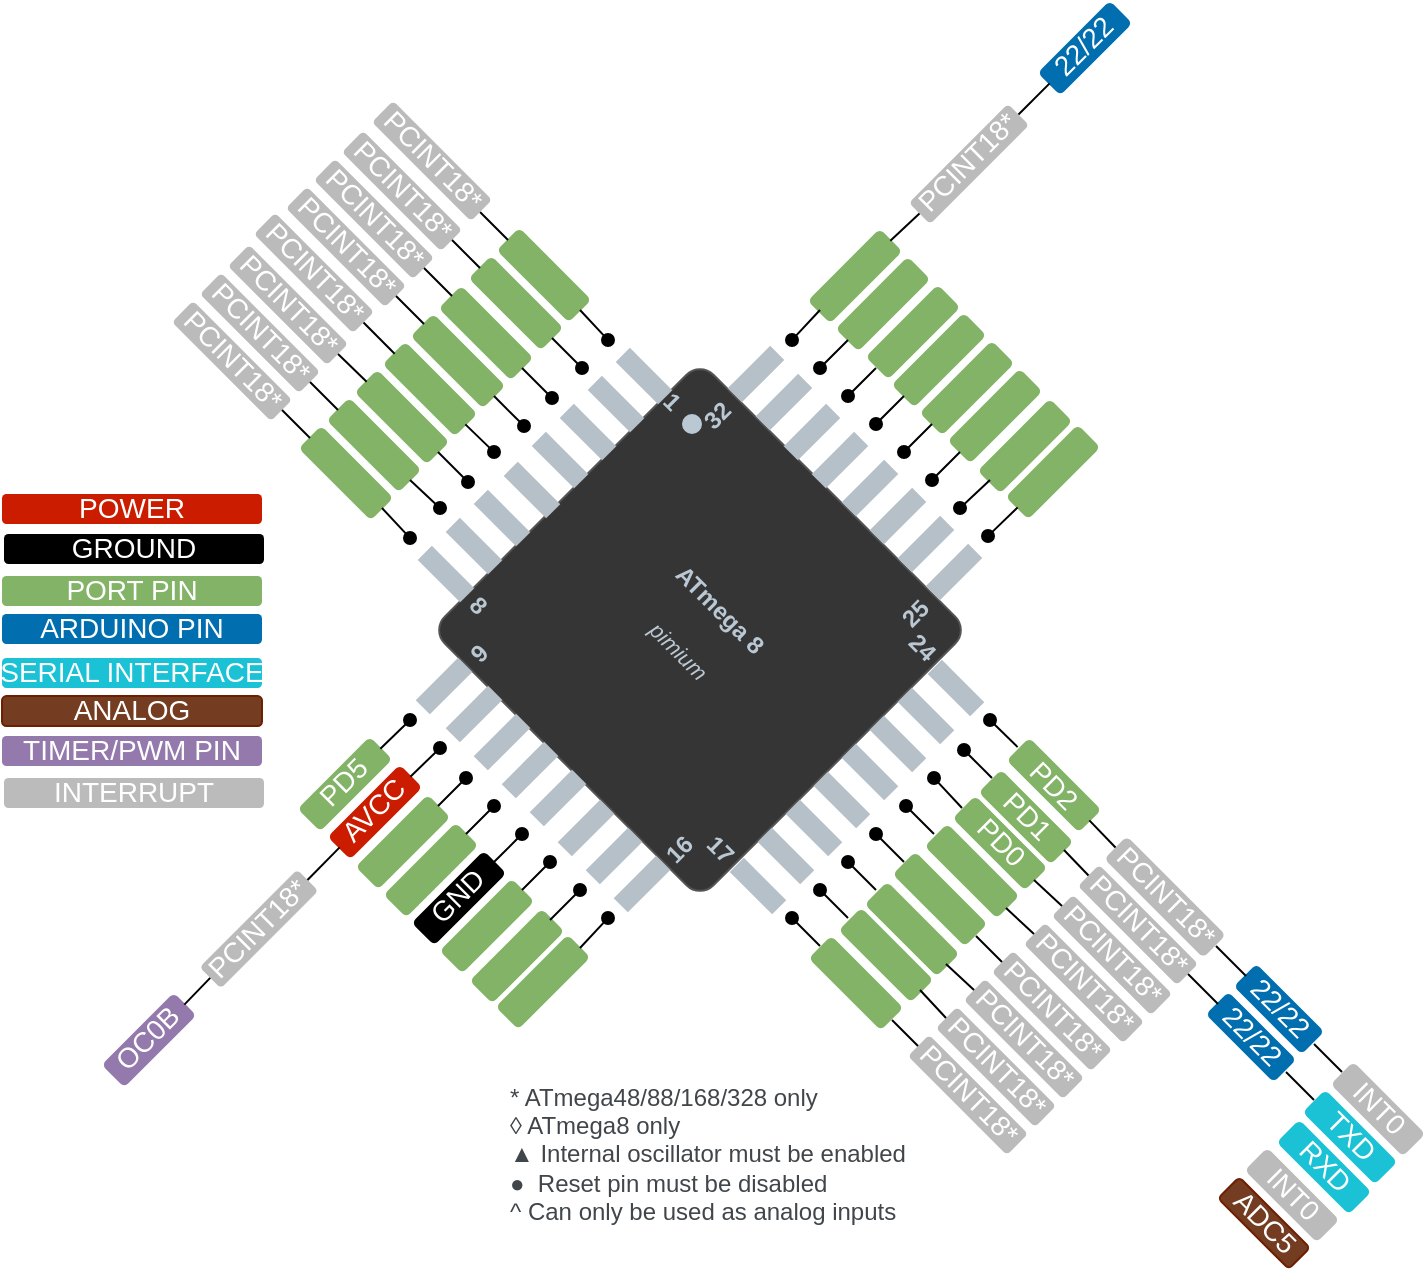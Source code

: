 <mxfile version="23.1.3" type="device">
  <diagram name="Seite-1" id="YCLAw0m7MDLyRb-G8-aa">
    <mxGraphModel dx="989" dy="539" grid="1" gridSize="1" guides="1" tooltips="1" connect="1" arrows="1" fold="1" page="1" pageScale="1" pageWidth="1169" pageHeight="827" math="0" shadow="0">
      <root>
        <mxCell id="0" />
        <mxCell id="1" parent="0" />
        <mxCell id="V5iU7r7VTJ33BSrTLRzt-1" value="&lt;div&gt;&lt;b&gt;ATmega 8&lt;/b&gt;&lt;/div&gt;&lt;div&gt;&lt;br&gt;&lt;/div&gt;&lt;div&gt;&lt;i&gt;&lt;font style=&quot;font-size: 11px;&quot;&gt;pimium&lt;/font&gt;&lt;/i&gt;&lt;br&gt;&lt;/div&gt;" style="rounded=1;whiteSpace=wrap;html=1;perimeterSpacing=0;fillColor=#353535;fontColor=#BAC8D3;strokeColor=#545454;arcSize=5;rotation=45;" vertex="1" parent="1">
          <mxGeometry x="502" y="366.019" width="190" height="190" as="geometry" />
        </mxCell>
        <mxCell id="V5iU7r7VTJ33BSrTLRzt-2" value="" style="rounded=0;whiteSpace=wrap;html=1;fillColor=#b6c0c9;fontColor=#ffffff;strokeColor=none;rotation=45;" vertex="1" parent="1">
          <mxGeometry x="710" y="485.019" width="30" height="10" as="geometry" />
        </mxCell>
        <mxCell id="V5iU7r7VTJ33BSrTLRzt-7" value="" style="rounded=0;whiteSpace=wrap;html=1;fillColor=#b6c0c9;fontColor=#ffffff;strokeColor=none;rotation=45;" vertex="1" parent="1">
          <mxGeometry x="695" y="499.019" width="30" height="10" as="geometry" />
        </mxCell>
        <mxCell id="V5iU7r7VTJ33BSrTLRzt-8" value="" style="rounded=0;whiteSpace=wrap;html=1;fillColor=#b6c0c9;fontColor=#ffffff;strokeColor=none;rotation=45;" vertex="1" parent="1">
          <mxGeometry x="681" y="513.019" width="30" height="10" as="geometry" />
        </mxCell>
        <mxCell id="V5iU7r7VTJ33BSrTLRzt-9" value="" style="rounded=0;whiteSpace=wrap;html=1;fillColor=#b6c0c9;fontColor=#ffffff;strokeColor=none;rotation=45;" vertex="1" parent="1">
          <mxGeometry x="667" y="527.019" width="30" height="10" as="geometry" />
        </mxCell>
        <mxCell id="V5iU7r7VTJ33BSrTLRzt-10" value="" style="rounded=0;whiteSpace=wrap;html=1;fillColor=#b6c0c9;fontColor=#ffffff;strokeColor=none;rotation=45;" vertex="1" parent="1">
          <mxGeometry x="653" y="541.019" width="30" height="10" as="geometry" />
        </mxCell>
        <mxCell id="V5iU7r7VTJ33BSrTLRzt-11" value="" style="rounded=0;whiteSpace=wrap;html=1;fillColor=#b6c0c9;fontColor=#ffffff;strokeColor=none;rotation=45;" vertex="1" parent="1">
          <mxGeometry x="639" y="555.019" width="30" height="10" as="geometry" />
        </mxCell>
        <mxCell id="V5iU7r7VTJ33BSrTLRzt-12" value="" style="rounded=0;whiteSpace=wrap;html=1;fillColor=#b6c0c9;fontColor=#ffffff;strokeColor=none;rotation=45;" vertex="1" parent="1">
          <mxGeometry x="625" y="569.019" width="30" height="10" as="geometry" />
        </mxCell>
        <mxCell id="V5iU7r7VTJ33BSrTLRzt-13" value="" style="rounded=0;whiteSpace=wrap;html=1;fillColor=#b6c0c9;fontColor=#ffffff;strokeColor=none;rotation=45;" vertex="1" parent="1">
          <mxGeometry x="611" y="584.019" width="30" height="10" as="geometry" />
        </mxCell>
        <mxCell id="V5iU7r7VTJ33BSrTLRzt-14" value="" style="rounded=0;whiteSpace=wrap;html=1;fillColor=#b6c0c9;fontColor=#ffffff;strokeColor=none;rotation=45;" vertex="1" parent="1">
          <mxGeometry x="540" y="343.019" width="30" height="10" as="geometry" />
        </mxCell>
        <mxCell id="V5iU7r7VTJ33BSrTLRzt-15" value="" style="rounded=0;whiteSpace=wrap;html=1;fillColor=#b6c0c9;fontColor=#ffffff;strokeColor=none;rotation=45;" vertex="1" parent="1">
          <mxGeometry x="526" y="357.019" width="30" height="10" as="geometry" />
        </mxCell>
        <mxCell id="V5iU7r7VTJ33BSrTLRzt-16" value="" style="rounded=0;whiteSpace=wrap;html=1;fillColor=#b6c0c9;fontColor=#ffffff;strokeColor=none;rotation=45;" vertex="1" parent="1">
          <mxGeometry x="512" y="371.019" width="30" height="10" as="geometry" />
        </mxCell>
        <mxCell id="V5iU7r7VTJ33BSrTLRzt-17" value="" style="rounded=0;whiteSpace=wrap;html=1;fillColor=#b6c0c9;fontColor=#ffffff;strokeColor=none;rotation=45;" vertex="1" parent="1">
          <mxGeometry x="498" y="386.019" width="30" height="10" as="geometry" />
        </mxCell>
        <mxCell id="V5iU7r7VTJ33BSrTLRzt-18" value="" style="rounded=0;whiteSpace=wrap;html=1;fillColor=#b6c0c9;fontColor=#ffffff;strokeColor=none;rotation=45;" vertex="1" parent="1">
          <mxGeometry x="483" y="400.019" width="30" height="10" as="geometry" />
        </mxCell>
        <mxCell id="V5iU7r7VTJ33BSrTLRzt-19" value="" style="rounded=0;whiteSpace=wrap;html=1;fillColor=#b6c0c9;fontColor=#ffffff;strokeColor=none;rotation=45;" vertex="1" parent="1">
          <mxGeometry x="469" y="414.019" width="30" height="10" as="geometry" />
        </mxCell>
        <mxCell id="V5iU7r7VTJ33BSrTLRzt-20" value="" style="rounded=0;whiteSpace=wrap;html=1;fillColor=#b6c0c9;fontColor=#ffffff;strokeColor=none;rotation=45;" vertex="1" parent="1">
          <mxGeometry x="455" y="428.019" width="30" height="10" as="geometry" />
        </mxCell>
        <mxCell id="V5iU7r7VTJ33BSrTLRzt-21" value="" style="rounded=0;whiteSpace=wrap;html=1;fillColor=#b6c0c9;fontColor=#ffffff;strokeColor=none;rotation=45;" vertex="1" parent="1">
          <mxGeometry x="554" y="329.019" width="30" height="10" as="geometry" />
        </mxCell>
        <mxCell id="V5iU7r7VTJ33BSrTLRzt-22" value="" style="rounded=0;whiteSpace=wrap;html=1;fillColor=#b6c0c9;fontColor=#ffffff;strokeColor=none;direction=south;rotation=45;" vertex="1" parent="1">
          <mxGeometry x="620" y="318.019" width="10" height="30" as="geometry" />
        </mxCell>
        <mxCell id="V5iU7r7VTJ33BSrTLRzt-25" value="" style="rounded=0;whiteSpace=wrap;html=1;fillColor=#b6c0c9;fontColor=#ffffff;strokeColor=none;direction=south;rotation=45;" vertex="1" parent="1">
          <mxGeometry x="634" y="332.019" width="10" height="30" as="geometry" />
        </mxCell>
        <mxCell id="V5iU7r7VTJ33BSrTLRzt-27" value="" style="rounded=0;whiteSpace=wrap;html=1;fillColor=#b6c0c9;fontColor=#ffffff;strokeColor=none;direction=south;rotation=45;" vertex="1" parent="1">
          <mxGeometry x="648" y="347.019" width="10" height="30" as="geometry" />
        </mxCell>
        <mxCell id="V5iU7r7VTJ33BSrTLRzt-29" value="" style="rounded=0;whiteSpace=wrap;html=1;fillColor=#b6c0c9;fontColor=#ffffff;strokeColor=none;direction=south;rotation=45;" vertex="1" parent="1">
          <mxGeometry x="662" y="361.019" width="10" height="30" as="geometry" />
        </mxCell>
        <mxCell id="V5iU7r7VTJ33BSrTLRzt-30" value="" style="rounded=0;whiteSpace=wrap;html=1;fillColor=#b6c0c9;fontColor=#ffffff;strokeColor=none;direction=south;rotation=45;" vertex="1" parent="1">
          <mxGeometry x="677" y="375.019" width="10" height="30" as="geometry" />
        </mxCell>
        <mxCell id="V5iU7r7VTJ33BSrTLRzt-31" value="" style="rounded=0;whiteSpace=wrap;html=1;fillColor=#b6c0c9;fontColor=#ffffff;strokeColor=none;direction=south;rotation=45;" vertex="1" parent="1">
          <mxGeometry x="719" y="417.019" width="10" height="30" as="geometry" />
        </mxCell>
        <mxCell id="V5iU7r7VTJ33BSrTLRzt-32" value="" style="rounded=0;whiteSpace=wrap;html=1;fillColor=#b6c0c9;fontColor=#ffffff;strokeColor=none;direction=south;rotation=45;" vertex="1" parent="1">
          <mxGeometry x="705" y="403.019" width="10" height="30" as="geometry" />
        </mxCell>
        <mxCell id="V5iU7r7VTJ33BSrTLRzt-33" value="" style="rounded=0;whiteSpace=wrap;html=1;fillColor=#b6c0c9;fontColor=#ffffff;strokeColor=none;direction=south;rotation=45;" vertex="1" parent="1">
          <mxGeometry x="691" y="389.019" width="10" height="30" as="geometry" />
        </mxCell>
        <mxCell id="V5iU7r7VTJ33BSrTLRzt-35" value="" style="rounded=0;whiteSpace=wrap;html=1;fillColor=#b6c0c9;fontColor=#ffffff;strokeColor=none;direction=south;rotation=45;" vertex="1" parent="1">
          <mxGeometry x="479" y="488.019" width="10" height="30" as="geometry" />
        </mxCell>
        <mxCell id="V5iU7r7VTJ33BSrTLRzt-36" value="" style="rounded=0;whiteSpace=wrap;html=1;fillColor=#b6c0c9;fontColor=#ffffff;strokeColor=none;direction=south;rotation=45;" vertex="1" parent="1">
          <mxGeometry x="493" y="502.019" width="10" height="30" as="geometry" />
        </mxCell>
        <mxCell id="V5iU7r7VTJ33BSrTLRzt-37" value="" style="rounded=0;whiteSpace=wrap;html=1;fillColor=#b6c0c9;fontColor=#ffffff;strokeColor=none;direction=south;rotation=45;" vertex="1" parent="1">
          <mxGeometry x="507" y="516.019" width="10" height="30" as="geometry" />
        </mxCell>
        <mxCell id="V5iU7r7VTJ33BSrTLRzt-38" value="" style="rounded=0;whiteSpace=wrap;html=1;fillColor=#b6c0c9;fontColor=#ffffff;strokeColor=none;direction=south;rotation=45;" vertex="1" parent="1">
          <mxGeometry x="521" y="530.019" width="10" height="30" as="geometry" />
        </mxCell>
        <mxCell id="V5iU7r7VTJ33BSrTLRzt-39" value="" style="rounded=0;whiteSpace=wrap;html=1;fillColor=#b6c0c9;fontColor=#ffffff;strokeColor=none;direction=south;rotation=45;" vertex="1" parent="1">
          <mxGeometry x="535" y="545.019" width="10" height="30" as="geometry" />
        </mxCell>
        <mxCell id="V5iU7r7VTJ33BSrTLRzt-40" value="" style="rounded=0;whiteSpace=wrap;html=1;fillColor=#b6c0c9;fontColor=#ffffff;strokeColor=none;direction=south;rotation=45;" vertex="1" parent="1">
          <mxGeometry x="549" y="559.019" width="10" height="30" as="geometry" />
        </mxCell>
        <mxCell id="V5iU7r7VTJ33BSrTLRzt-41" value="" style="rounded=0;whiteSpace=wrap;html=1;fillColor=#b6c0c9;fontColor=#ffffff;strokeColor=none;direction=south;rotation=45;" vertex="1" parent="1">
          <mxGeometry x="563" y="573.019" width="10" height="30" as="geometry" />
        </mxCell>
        <mxCell id="V5iU7r7VTJ33BSrTLRzt-42" value="" style="rounded=0;whiteSpace=wrap;html=1;fillColor=#b6c0c9;fontColor=#ffffff;strokeColor=none;direction=south;rotation=45;" vertex="1" parent="1">
          <mxGeometry x="464" y="474.019" width="10" height="30" as="geometry" />
        </mxCell>
        <mxCell id="V5iU7r7VTJ33BSrTLRzt-91" style="rounded=0;orthogonalLoop=1;jettySize=auto;html=1;endArrow=oval;endFill=1;exitX=-0.025;exitY=0.464;exitDx=0;exitDy=0;exitPerimeter=0;" edge="1" parent="1" source="V5iU7r7VTJ33BSrTLRzt-44">
          <mxGeometry relative="1" as="geometry">
            <mxPoint x="742" y="506.019" as="targetPoint" />
            <mxPoint x="764" y="528.019" as="sourcePoint" />
          </mxGeometry>
        </mxCell>
        <mxCell id="V5iU7r7VTJ33BSrTLRzt-44" value="&lt;p align=&quot;center&quot; style=&quot;line-height: 40%; font-size: 14px;&quot;&gt;&lt;/p&gt;&lt;div align=&quot;center&quot; style=&quot;line-height: 100%; font-size: 14px;&quot;&gt;&lt;font style=&quot;font-size: 14px;&quot;&gt;&lt;span style=&quot;font-size: 14px;&quot;&gt;&lt;font style=&quot;font-size: 14px;&quot; color=&quot;#ffffff&quot;&gt;PD2&lt;/font&gt;&lt;/span&gt;&lt;/font&gt;&lt;/div&gt;&lt;p align=&quot;center&quot; style=&quot;font-size: 14px;&quot;&gt;&lt;/p&gt;" style="rounded=1;whiteSpace=wrap;html=1;fillColor=#82B366;strokeColor=#82B366;align=center;spacing=0;fontSize=14;spacingBottom=2;fontStyle=0;rotation=45;" vertex="1" parent="1">
          <mxGeometry x="749" y="531.019" width="50" height="15" as="geometry" />
        </mxCell>
        <mxCell id="V5iU7r7VTJ33BSrTLRzt-46" value="" style="ellipse;whiteSpace=wrap;html=1;aspect=fixed;strokeColor=none;fillColor=#BAC8D3;rotation=45;" vertex="1" parent="1">
          <mxGeometry x="588" y="353.019" width="10" height="10" as="geometry" />
        </mxCell>
        <mxCell id="V5iU7r7VTJ33BSrTLRzt-47" value="&lt;div&gt;&lt;b&gt;32&lt;/b&gt;&lt;/div&gt;" style="whiteSpace=wrap;html=1;aspect=fixed;fontColor=#BAC8D3;strokeColor=none;fillColor=none;rotation=315;" vertex="1" parent="1">
          <mxGeometry x="598" y="346.019" width="15" height="15" as="geometry" />
        </mxCell>
        <mxCell id="V5iU7r7VTJ33BSrTLRzt-49" value="&lt;b&gt;1&lt;/b&gt;" style="whiteSpace=wrap;html=1;aspect=fixed;fontColor=#BAC8D3;strokeColor=none;fillColor=none;rotation=45;" vertex="1" parent="1">
          <mxGeometry x="578" y="342.019" width="10" height="10" as="geometry" />
        </mxCell>
        <mxCell id="V5iU7r7VTJ33BSrTLRzt-51" value="&lt;b&gt;8&lt;/b&gt;" style="whiteSpace=wrap;html=1;aspect=fixed;fontColor=#BAC8D3;strokeColor=none;fillColor=none;rotation=45;" vertex="1" parent="1">
          <mxGeometry x="479" y="441.019" width="15" height="15" as="geometry" />
        </mxCell>
        <mxCell id="V5iU7r7VTJ33BSrTLRzt-52" value="&lt;b&gt;25&lt;/b&gt;" style="whiteSpace=wrap;html=1;aspect=fixed;fontColor=#BAC8D3;strokeColor=none;fillColor=none;rotation=315;" vertex="1" parent="1">
          <mxGeometry x="697" y="445.019" width="15" height="15" as="geometry" />
        </mxCell>
        <mxCell id="V5iU7r7VTJ33BSrTLRzt-53" value="&lt;b&gt;24&lt;/b&gt;" style="whiteSpace=wrap;html=1;aspect=fixed;fontColor=#BAC8D3;strokeColor=none;fillColor=none;rotation=45;" vertex="1" parent="1">
          <mxGeometry x="701" y="462.019" width="15" height="15" as="geometry" />
        </mxCell>
        <mxCell id="V5iU7r7VTJ33BSrTLRzt-54" value="&lt;b&gt;17&lt;/b&gt;" style="whiteSpace=wrap;html=1;aspect=fixed;fontColor=#BAC8D3;strokeColor=none;fillColor=none;rotation=45;" vertex="1" parent="1">
          <mxGeometry x="600" y="563.019" width="15" height="15" as="geometry" />
        </mxCell>
        <mxCell id="V5iU7r7VTJ33BSrTLRzt-55" value="&lt;b&gt;16&lt;/b&gt;" style="whiteSpace=wrap;html=1;aspect=fixed;fontColor=#BAC8D3;strokeColor=none;fillColor=none;rotation=315;" vertex="1" parent="1">
          <mxGeometry x="579" y="563.019" width="15" height="15" as="geometry" />
        </mxCell>
        <mxCell id="V5iU7r7VTJ33BSrTLRzt-56" value="&lt;b&gt;9&lt;/b&gt;" style="whiteSpace=wrap;html=1;aspect=fixed;fontColor=#BAC8D3;strokeColor=none;fillColor=none;rotation=315;" vertex="1" parent="1">
          <mxGeometry x="479" y="465.019" width="15" height="15" as="geometry" />
        </mxCell>
        <mxCell id="V5iU7r7VTJ33BSrTLRzt-59" value="PD0" style="rounded=1;whiteSpace=wrap;html=1;fillColor=#82B366;strokeColor=#82B366;spacingBottom=2;fontSize=14;fontColor=#FFFFFF;rotation=45;" vertex="1" parent="1">
          <mxGeometry x="722" y="560.019" width="50" height="15" as="geometry" />
        </mxCell>
        <mxCell id="V5iU7r7VTJ33BSrTLRzt-61" value="" style="rounded=1;whiteSpace=wrap;html=1;fillColor=#82B366;strokeColor=#82B366;fontColor=#ffffff;spacingBottom=2;fontSize=14;rotation=45;" vertex="1" parent="1">
          <mxGeometry x="692" y="588.019" width="50" height="15" as="geometry" />
        </mxCell>
        <mxCell id="V5iU7r7VTJ33BSrTLRzt-62" value="" style="rounded=1;whiteSpace=wrap;html=1;fillColor=#82B366;strokeColor=#82B366;spacingBottom=2;fontColor=#FFFFFF;fontSize=14;rotation=45;" vertex="1" parent="1">
          <mxGeometry x="650" y="630.019" width="50" height="15" as="geometry" />
        </mxCell>
        <mxCell id="V5iU7r7VTJ33BSrTLRzt-63" value="" style="rounded=1;whiteSpace=wrap;html=1;fillColor=#82B366;strokeColor=#82B366;fontColor=#ffffff;spacingBottom=2;fontSize=14;rotation=45;" vertex="1" parent="1">
          <mxGeometry x="678" y="603.019" width="50" height="15" as="geometry" />
        </mxCell>
        <mxCell id="V5iU7r7VTJ33BSrTLRzt-64" value="" style="rounded=1;whiteSpace=wrap;html=1;fillColor=#82B366;strokeColor=#82B366;spacingBottom=2;fontColor=#FFFFFF;fontSize=14;rotation=45;" vertex="1" parent="1">
          <mxGeometry x="665" y="616.019" width="50" height="15" as="geometry" />
        </mxCell>
        <mxCell id="V5iU7r7VTJ33BSrTLRzt-65" value="PD1" style="rounded=1;whiteSpace=wrap;html=1;fillColor=#82B366;strokeColor=#82B366;fontSize=14;fontColor=#FFFFFF;spacing=0;spacingBottom=2;fontStyle=0;rotation=45;" vertex="1" parent="1">
          <mxGeometry x="735" y="547.019" width="50" height="15" as="geometry" />
        </mxCell>
        <mxCell id="V5iU7r7VTJ33BSrTLRzt-66" value="" style="rounded=1;whiteSpace=wrap;html=1;fillColor=#82B366;strokeColor=#82B366;spacingBottom=2;fontSize=14;fontColor=#FFFFFF;rotation=45;" vertex="1" parent="1">
          <mxGeometry x="708" y="574.019" width="50" height="15" as="geometry" />
        </mxCell>
        <mxCell id="V5iU7r7VTJ33BSrTLRzt-67" value="" style="rounded=1;whiteSpace=wrap;html=1;fillColor=#82B366;strokeColor=#82B366;spacingBottom=2;fontColor=#FFFFFF;fontSize=14;rotation=45;" vertex="1" parent="1">
          <mxGeometry x="494" y="276.019" width="50" height="15" as="geometry" />
        </mxCell>
        <mxCell id="V5iU7r7VTJ33BSrTLRzt-68" value="" style="rounded=1;whiteSpace=wrap;html=1;fillColor=#82B366;strokeColor=#82B366;spacingBottom=2;fontColor=#FFFFFF;fontSize=14;rotation=45;" vertex="1" parent="1">
          <mxGeometry x="451" y="319.019" width="50" height="15" as="geometry" />
        </mxCell>
        <mxCell id="V5iU7r7VTJ33BSrTLRzt-69" value="" style="rounded=1;whiteSpace=wrap;html=1;fillColor=#82B366;strokeColor=#82B366;spacingBottom=2;fontColor=#FFFFFF;fontSize=14;rotation=45;" vertex="1" parent="1">
          <mxGeometry x="437" y="333.019" width="50" height="15" as="geometry" />
        </mxCell>
        <mxCell id="V5iU7r7VTJ33BSrTLRzt-70" value="" style="rounded=1;whiteSpace=wrap;html=1;fillColor=#82B366;strokeColor=#82B366;spacingBottom=2;fontColor=#FFFFFF;fontSize=14;rotation=45;" vertex="1" parent="1">
          <mxGeometry x="395" y="375.019" width="50" height="15" as="geometry" />
        </mxCell>
        <mxCell id="V5iU7r7VTJ33BSrTLRzt-71" value="" style="rounded=1;whiteSpace=wrap;html=1;fillColor=#82B366;strokeColor=#82B366;spacingBottom=2;fontColor=#FFFFFF;fontSize=14;rotation=45;" vertex="1" parent="1">
          <mxGeometry x="423" y="347.019" width="50" height="15" as="geometry" />
        </mxCell>
        <mxCell id="V5iU7r7VTJ33BSrTLRzt-72" value="" style="rounded=1;whiteSpace=wrap;html=1;fillColor=#82B366;strokeColor=#82B366;spacingBottom=2;fontColor=#FFFFFF;fontSize=14;rotation=45;" vertex="1" parent="1">
          <mxGeometry x="409" y="361.019" width="50" height="15" as="geometry" />
        </mxCell>
        <mxCell id="V5iU7r7VTJ33BSrTLRzt-73" value="" style="rounded=1;whiteSpace=wrap;html=1;fillColor=#82B366;strokeColor=#82B366;spacingBottom=2;fontColor=#FFFFFF;fontSize=14;rotation=45;" vertex="1" parent="1">
          <mxGeometry x="480" y="290.019" width="50" height="15" as="geometry" />
        </mxCell>
        <mxCell id="V5iU7r7VTJ33BSrTLRzt-74" value="" style="rounded=1;whiteSpace=wrap;html=1;fillColor=#82B366;strokeColor=#82B366;spacingBottom=2;fontColor=#FFFFFF;fontSize=14;rotation=45;" vertex="1" parent="1">
          <mxGeometry x="465" y="305.019" width="50" height="15" as="geometry" />
        </mxCell>
        <mxCell id="V5iU7r7VTJ33BSrTLRzt-75" value="" style="rounded=1;whiteSpace=wrap;html=1;fillColor=#82B366;strokeColor=#82B366;direction=south;spacingBottom=2;fontColor=#FFFFFF;horizontal=0;fontSize=14;rotation=45;" vertex="1" parent="1">
          <mxGeometry x="681" y="273.019" width="15" height="50" as="geometry" />
        </mxCell>
        <mxCell id="V5iU7r7VTJ33BSrTLRzt-76" value="" style="rounded=1;whiteSpace=wrap;html=1;fillColor=#82B366;strokeColor=#82B366;direction=south;spacingBottom=2;fontColor=#FFFFFF;horizontal=0;fontSize=14;rotation=45;" vertex="1" parent="1">
          <mxGeometry x="723" y="315.019" width="15" height="50" as="geometry" />
        </mxCell>
        <mxCell id="V5iU7r7VTJ33BSrTLRzt-77" value="" style="rounded=1;whiteSpace=wrap;html=1;fillColor=#82B366;strokeColor=#82B366;direction=south;spacingBottom=2;fontColor=#FFFFFF;horizontal=0;fontSize=14;rotation=45;" vertex="1" parent="1">
          <mxGeometry x="737" y="329.019" width="15" height="50" as="geometry" />
        </mxCell>
        <mxCell id="V5iU7r7VTJ33BSrTLRzt-78" value="" style="rounded=1;whiteSpace=wrap;html=1;fillColor=#82B366;strokeColor=#82B366;direction=south;spacingBottom=2;fontColor=#FFFFFF;horizontal=0;fontSize=14;rotation=45;" vertex="1" parent="1">
          <mxGeometry x="766" y="357.019" width="15" height="50" as="geometry" />
        </mxCell>
        <mxCell id="V5iU7r7VTJ33BSrTLRzt-79" value="" style="rounded=1;whiteSpace=wrap;html=1;fillColor=#82B366;strokeColor=#82B366;direction=south;spacingBottom=2;fontColor=#FFFFFF;horizontal=0;fontSize=14;rotation=45;" vertex="1" parent="1">
          <mxGeometry x="752" y="344.019" width="15" height="50" as="geometry" />
        </mxCell>
        <mxCell id="V5iU7r7VTJ33BSrTLRzt-80" value="" style="rounded=1;whiteSpace=wrap;html=1;fillColor=#82B366;strokeColor=#82B366;direction=south;spacingBottom=2;fontColor=#FFFFFF;horizontal=0;fontSize=14;rotation=45;" vertex="1" parent="1">
          <mxGeometry x="667" y="259.019" width="15" height="50" as="geometry" />
        </mxCell>
        <mxCell id="V5iU7r7VTJ33BSrTLRzt-81" value="" style="rounded=1;whiteSpace=wrap;html=1;fillColor=#82B366;strokeColor=#82B366;direction=south;spacingBottom=2;fontColor=#FFFFFF;horizontal=0;fontSize=14;rotation=45;" vertex="1" parent="1">
          <mxGeometry x="696" y="287.019" width="15" height="50" as="geometry" />
        </mxCell>
        <mxCell id="V5iU7r7VTJ33BSrTLRzt-82" value="" style="rounded=1;whiteSpace=wrap;html=1;fillColor=#82B366;strokeColor=#82B366;direction=south;spacingBottom=2;fontColor=#FFFFFF;horizontal=0;fontSize=14;rotation=45;" vertex="1" parent="1">
          <mxGeometry x="709" y="301.019" width="15" height="50" as="geometry" />
        </mxCell>
        <mxCell id="V5iU7r7VTJ33BSrTLRzt-83" value="AVCC" style="rounded=1;whiteSpace=wrap;html=1;fillColor=#CC1C00;strokeColor=#CC1C00;direction=south;spacingBottom=2;fontColor=#ffffff;horizontal=0;fontSize=14;rotation=45;" vertex="1" parent="1">
          <mxGeometry x="427" y="527.019" width="15" height="50" as="geometry" />
        </mxCell>
        <mxCell id="V5iU7r7VTJ33BSrTLRzt-84" value="GND" style="rounded=1;whiteSpace=wrap;html=1;fillColor=#000000;strokeColor=#000000;direction=south;spacingBottom=2;fontColor=#FFFFFF;horizontal=0;fontSize=14;rotation=45;" vertex="1" parent="1">
          <mxGeometry x="469" y="570.019" width="15" height="50" as="geometry" />
        </mxCell>
        <mxCell id="V5iU7r7VTJ33BSrTLRzt-85" value="" style="rounded=1;whiteSpace=wrap;html=1;fillColor=#82B366;strokeColor=#82B366;direction=south;spacingBottom=2;fontColor=#FFFFFF;fontSize=14;rotation=45;" vertex="1" parent="1">
          <mxGeometry x="483" y="584.019" width="15" height="50" as="geometry" />
        </mxCell>
        <mxCell id="V5iU7r7VTJ33BSrTLRzt-86" value="" style="rounded=1;whiteSpace=wrap;html=1;fillColor=#82B366;strokeColor=#82B366;direction=south;spacingBottom=2;fontColor=#FFFFFF;fontSize=14;rotation=45;" vertex="1" parent="1">
          <mxGeometry x="511" y="612.019" width="15" height="50" as="geometry" />
        </mxCell>
        <mxCell id="V5iU7r7VTJ33BSrTLRzt-87" value="" style="rounded=1;whiteSpace=wrap;html=1;fillColor=#82B366;strokeColor=#82B366;direction=south;spacingBottom=2;fontColor=#FFFFFF;fontSize=14;rotation=45;" vertex="1" parent="1">
          <mxGeometry x="498" y="599.019" width="15" height="50" as="geometry" />
        </mxCell>
        <mxCell id="V5iU7r7VTJ33BSrTLRzt-88" value="PD5" style="rounded=1;whiteSpace=wrap;html=1;fillColor=#82B366;strokeColor=#82B366;direction=south;spacingBottom=2;fontColor=#FFFFFF;fontSize=14;rotation=45;horizontal=0;" vertex="1" parent="1">
          <mxGeometry x="412" y="513.019" width="15" height="50" as="geometry" />
        </mxCell>
        <mxCell id="V5iU7r7VTJ33BSrTLRzt-89" value="" style="rounded=1;whiteSpace=wrap;html=1;fillColor=#82B366;strokeColor=#82B366;direction=south;spacingBottom=2;fontColor=#FFFFFF;fontSize=14;rotation=45;" vertex="1" parent="1">
          <mxGeometry x="441" y="542.019" width="15" height="50" as="geometry" />
        </mxCell>
        <mxCell id="V5iU7r7VTJ33BSrTLRzt-90" value="" style="rounded=1;whiteSpace=wrap;html=1;fillColor=#82B366;strokeColor=#82B366;direction=south;spacingBottom=2;fontColor=#FFFFFF;fontSize=14;rotation=45;" vertex="1" parent="1">
          <mxGeometry x="455" y="556.019" width="15" height="50" as="geometry" />
        </mxCell>
        <mxCell id="V5iU7r7VTJ33BSrTLRzt-95" style="rounded=0;orthogonalLoop=1;jettySize=auto;html=1;endArrow=oval;endFill=1;" edge="1" parent="1">
          <mxGeometry relative="1" as="geometry">
            <mxPoint x="685" y="563.019" as="targetPoint" />
            <mxPoint x="699" y="577.019" as="sourcePoint" />
          </mxGeometry>
        </mxCell>
        <mxCell id="V5iU7r7VTJ33BSrTLRzt-96" style="rounded=0;orthogonalLoop=1;jettySize=auto;html=1;endArrow=oval;endFill=1;" edge="1" parent="1">
          <mxGeometry relative="1" as="geometry">
            <mxPoint x="671" y="577.019" as="targetPoint" />
            <mxPoint x="685" y="591.019" as="sourcePoint" />
          </mxGeometry>
        </mxCell>
        <mxCell id="V5iU7r7VTJ33BSrTLRzt-124" style="rounded=0;orthogonalLoop=1;jettySize=auto;html=1;endArrow=oval;endFill=1;" edge="1" parent="1">
          <mxGeometry relative="1" as="geometry">
            <mxPoint x="551" y="316.019" as="targetPoint" />
            <mxPoint x="537" y="301.019" as="sourcePoint" />
          </mxGeometry>
        </mxCell>
        <mxCell id="V5iU7r7VTJ33BSrTLRzt-128" style="rounded=0;orthogonalLoop=1;jettySize=auto;html=1;endArrow=oval;endFill=1;exitX=1;exitY=0.5;exitDx=0;exitDy=0;" edge="1" parent="1" source="V5iU7r7VTJ33BSrTLRzt-69">
          <mxGeometry relative="1" as="geometry">
            <mxPoint x="494" y="372.019" as="targetPoint" />
            <mxPoint x="473" y="351.019" as="sourcePoint" />
          </mxGeometry>
        </mxCell>
        <mxCell id="V5iU7r7VTJ33BSrTLRzt-133" style="rounded=0;orthogonalLoop=1;jettySize=auto;html=1;endArrow=oval;endFill=1;" edge="1" parent="1">
          <mxGeometry relative="1" as="geometry">
            <mxPoint x="727" y="400.019" as="targetPoint" />
            <mxPoint x="742" y="386.019" as="sourcePoint" />
          </mxGeometry>
        </mxCell>
        <mxCell id="V5iU7r7VTJ33BSrTLRzt-134" style="rounded=0;orthogonalLoop=1;jettySize=auto;html=1;endArrow=oval;endFill=1;exitX=1;exitY=0.5;exitDx=0;exitDy=0;" edge="1" parent="1" source="V5iU7r7VTJ33BSrTLRzt-78">
          <mxGeometry relative="1" as="geometry">
            <mxPoint x="741" y="414.019" as="targetPoint" />
            <mxPoint x="756" y="400.019" as="sourcePoint" />
          </mxGeometry>
        </mxCell>
        <mxCell id="V5iU7r7VTJ33BSrTLRzt-135" style="rounded=0;orthogonalLoop=1;jettySize=auto;html=1;endArrow=oval;endFill=1;" edge="1" parent="1">
          <mxGeometry relative="1" as="geometry">
            <mxPoint x="713" y="386.019" as="targetPoint" />
            <mxPoint x="727" y="372.019" as="sourcePoint" />
          </mxGeometry>
        </mxCell>
        <mxCell id="V5iU7r7VTJ33BSrTLRzt-136" style="rounded=0;orthogonalLoop=1;jettySize=auto;html=1;endArrow=oval;endFill=1;" edge="1" parent="1">
          <mxGeometry relative="1" as="geometry">
            <mxPoint x="699" y="372.019" as="targetPoint" />
            <mxPoint x="713" y="358.019" as="sourcePoint" />
          </mxGeometry>
        </mxCell>
        <mxCell id="V5iU7r7VTJ33BSrTLRzt-137" style="rounded=0;orthogonalLoop=1;jettySize=auto;html=1;endArrow=oval;endFill=1;" edge="1" parent="1">
          <mxGeometry relative="1" as="geometry">
            <mxPoint x="685" y="358.019" as="targetPoint" />
            <mxPoint x="699" y="344.019" as="sourcePoint" />
          </mxGeometry>
        </mxCell>
        <mxCell id="V5iU7r7VTJ33BSrTLRzt-138" style="rounded=0;orthogonalLoop=1;jettySize=auto;html=1;endArrow=oval;endFill=1;" edge="1" parent="1">
          <mxGeometry relative="1" as="geometry">
            <mxPoint x="671" y="344.019" as="targetPoint" />
            <mxPoint x="685" y="330.019" as="sourcePoint" />
          </mxGeometry>
        </mxCell>
        <mxCell id="V5iU7r7VTJ33BSrTLRzt-140" style="rounded=0;orthogonalLoop=1;jettySize=auto;html=1;endArrow=oval;endFill=1;exitX=0;exitY=0.5;exitDx=0;exitDy=0;" edge="1" parent="1" source="V5iU7r7VTJ33BSrTLRzt-88">
          <mxGeometry relative="1" as="geometry">
            <mxPoint x="452" y="506.019" as="targetPoint" />
            <mxPoint x="439" y="519.019" as="sourcePoint" />
          </mxGeometry>
        </mxCell>
        <mxCell id="V5iU7r7VTJ33BSrTLRzt-141" style="rounded=0;orthogonalLoop=1;jettySize=auto;html=1;endArrow=oval;endFill=1;" edge="1" parent="1">
          <mxGeometry relative="1" as="geometry">
            <mxPoint x="537" y="591.019" as="targetPoint" />
            <mxPoint x="522" y="606.019" as="sourcePoint" />
          </mxGeometry>
        </mxCell>
        <mxCell id="V5iU7r7VTJ33BSrTLRzt-142" style="rounded=0;orthogonalLoop=1;jettySize=auto;html=1;endArrow=oval;endFill=1;" edge="1" parent="1">
          <mxGeometry relative="1" as="geometry">
            <mxPoint x="551" y="605.019" as="targetPoint" />
            <mxPoint x="537" y="620.019" as="sourcePoint" />
          </mxGeometry>
        </mxCell>
        <mxCell id="V5iU7r7VTJ33BSrTLRzt-143" style="rounded=0;orthogonalLoop=1;jettySize=auto;html=1;endArrow=oval;endFill=1;" edge="1" parent="1">
          <mxGeometry relative="1" as="geometry">
            <mxPoint x="522" y="577.019" as="targetPoint" />
            <mxPoint x="508" y="591.019" as="sourcePoint" />
          </mxGeometry>
        </mxCell>
        <mxCell id="V5iU7r7VTJ33BSrTLRzt-144" style="rounded=0;orthogonalLoop=1;jettySize=auto;html=1;endArrow=oval;endFill=1;" edge="1" parent="1">
          <mxGeometry relative="1" as="geometry">
            <mxPoint x="508" y="563.019" as="targetPoint" />
            <mxPoint x="494" y="577.019" as="sourcePoint" />
          </mxGeometry>
        </mxCell>
        <mxCell id="V5iU7r7VTJ33BSrTLRzt-145" style="rounded=0;orthogonalLoop=1;jettySize=auto;html=1;endArrow=oval;endFill=1;" edge="1" parent="1">
          <mxGeometry relative="1" as="geometry">
            <mxPoint x="494" y="549.019" as="targetPoint" />
            <mxPoint x="480" y="563.019" as="sourcePoint" />
          </mxGeometry>
        </mxCell>
        <mxCell id="V5iU7r7VTJ33BSrTLRzt-146" style="rounded=0;orthogonalLoop=1;jettySize=auto;html=1;endArrow=oval;endFill=1;" edge="1" parent="1">
          <mxGeometry relative="1" as="geometry">
            <mxPoint x="480" y="535.019" as="targetPoint" />
            <mxPoint x="466" y="549.019" as="sourcePoint" />
          </mxGeometry>
        </mxCell>
        <mxCell id="V5iU7r7VTJ33BSrTLRzt-147" style="rounded=0;orthogonalLoop=1;jettySize=auto;html=1;endArrow=oval;endFill=1;exitX=0;exitY=0.5;exitDx=0;exitDy=0;" edge="1" parent="1" source="V5iU7r7VTJ33BSrTLRzt-83">
          <mxGeometry relative="1" as="geometry">
            <mxPoint x="467" y="520.019" as="targetPoint" />
            <mxPoint x="452" y="536.019" as="sourcePoint" />
          </mxGeometry>
        </mxCell>
        <mxCell id="V5iU7r7VTJ33BSrTLRzt-165" style="rounded=0;orthogonalLoop=1;jettySize=auto;html=1;entryX=1;entryY=0.5;entryDx=0;entryDy=0;endArrow=none;endFill=0;exitX=0;exitY=0.5;exitDx=0;exitDy=0;" edge="1" parent="1" source="V5iU7r7VTJ33BSrTLRzt-196" target="V5iU7r7VTJ33BSrTLRzt-44">
          <mxGeometry relative="1" as="geometry">
            <mxPoint x="805" y="570.019" as="sourcePoint" />
          </mxGeometry>
        </mxCell>
        <mxCell id="V5iU7r7VTJ33BSrTLRzt-150" value="PCINT18*" style="rounded=1;whiteSpace=wrap;html=1;fillColor=#BBBBBB;strokeColor=none;align=center;spacing=0;fontSize=14;spacingBottom=2;fontStyle=0;fontColor=#FFFFFF;direction=south;horizontal=0;rotation=45;" vertex="1" parent="1">
          <mxGeometry x="724" y="193.019" width="15" height="70" as="geometry" />
        </mxCell>
        <mxCell id="V5iU7r7VTJ33BSrTLRzt-158" value="PCINT18*" style="rounded=1;whiteSpace=wrap;html=1;fillColor=#BBBBBB;strokeColor=none;align=center;spacing=0;fontSize=14;spacingBottom=2;fontStyle=0;fontColor=#FFFFFF;rotation=45;" vertex="1" parent="1">
          <mxGeometry x="781" y="601.019" width="70" height="15" as="geometry" />
        </mxCell>
        <mxCell id="V5iU7r7VTJ33BSrTLRzt-159" value="PCINT18*" style="rounded=1;whiteSpace=wrap;html=1;fillColor=#BBBBBB;strokeColor=none;align=center;spacing=0;fontSize=14;spacingBottom=2;fontStyle=0;fontColor=#FFFFFF;rotation=45;" vertex="1" parent="1">
          <mxGeometry x="768" y="616.019" width="70" height="15" as="geometry" />
        </mxCell>
        <mxCell id="V5iU7r7VTJ33BSrTLRzt-160" value="PCINT18*" style="rounded=1;whiteSpace=wrap;html=1;fillColor=#BBBBBB;strokeColor=none;align=center;spacing=0;fontSize=14;spacingBottom=2;fontStyle=0;fontColor=#FFFFFF;rotation=45;" vertex="1" parent="1">
          <mxGeometry x="754" y="630.019" width="70" height="15" as="geometry" />
        </mxCell>
        <mxCell id="V5iU7r7VTJ33BSrTLRzt-161" value="PCINT18*" style="rounded=1;whiteSpace=wrap;html=1;fillColor=#BBBBBB;strokeColor=none;align=center;spacing=0;fontSize=14;spacingBottom=2;fontStyle=0;fontColor=#FFFFFF;rotation=45;" vertex="1" parent="1">
          <mxGeometry x="738" y="644.019" width="70" height="15" as="geometry" />
        </mxCell>
        <mxCell id="V5iU7r7VTJ33BSrTLRzt-162" value="PCINT18*" style="rounded=1;whiteSpace=wrap;html=1;fillColor=#BBBBBB;strokeColor=none;align=center;spacing=0;fontSize=14;spacingBottom=2;fontStyle=0;fontColor=#FFFFFF;rotation=45;" vertex="1" parent="1">
          <mxGeometry x="724" y="658.019" width="70" height="15" as="geometry" />
        </mxCell>
        <mxCell id="V5iU7r7VTJ33BSrTLRzt-163" value="PCINT18*" style="rounded=1;whiteSpace=wrap;html=1;fillColor=#BBBBBB;strokeColor=none;align=center;spacing=0;fontSize=14;spacingBottom=2;fontStyle=0;fontColor=#FFFFFF;rotation=45;" vertex="1" parent="1">
          <mxGeometry x="710" y="672.019" width="70" height="15" as="geometry" />
        </mxCell>
        <mxCell id="V5iU7r7VTJ33BSrTLRzt-164" value="PCINT18*" style="rounded=1;whiteSpace=wrap;html=1;fillColor=#BBBBBB;strokeColor=none;align=center;spacing=0;fontSize=14;spacingBottom=2;fontStyle=0;fontColor=#FFFFFF;rotation=45;" vertex="1" parent="1">
          <mxGeometry x="696" y="686.019" width="70" height="15" as="geometry" />
        </mxCell>
        <mxCell id="V5iU7r7VTJ33BSrTLRzt-178" style="rounded=0;orthogonalLoop=1;jettySize=auto;html=1;endArrow=none;endFill=0;fontSize=14;" edge="1" parent="1">
          <mxGeometry relative="1" as="geometry">
            <mxPoint x="501" y="266.019" as="sourcePoint" />
            <mxPoint x="487" y="252.019" as="targetPoint" />
          </mxGeometry>
        </mxCell>
        <mxCell id="V5iU7r7VTJ33BSrTLRzt-179" value="PCINT18*" style="rounded=1;whiteSpace=wrap;html=1;fillColor=#BBBBBB;strokeColor=none;align=center;spacing=0;fontSize=14;spacingBottom=2;fontStyle=0;fontColor=#FFFFFF;rotation=45;" vertex="1" parent="1">
          <mxGeometry x="428" y="219.019" width="70" height="15" as="geometry" />
        </mxCell>
        <mxCell id="V5iU7r7VTJ33BSrTLRzt-180" value="PCINT18*" style="rounded=1;whiteSpace=wrap;html=1;fillColor=#BBBBBB;strokeColor=none;align=center;spacing=0;fontSize=14;spacingBottom=2;fontStyle=0;fontColor=#FFFFFF;rotation=45;" vertex="1" parent="1">
          <mxGeometry x="413" y="234.019" width="70" height="15" as="geometry" />
        </mxCell>
        <mxCell id="V5iU7r7VTJ33BSrTLRzt-181" value="PCINT18*" style="rounded=1;whiteSpace=wrap;html=1;fillColor=#BBBBBB;strokeColor=none;align=center;spacing=0;fontSize=14;spacingBottom=2;fontStyle=0;fontColor=#FFFFFF;rotation=45;" vertex="1" parent="1">
          <mxGeometry x="399" y="248.019" width="70" height="15" as="geometry" />
        </mxCell>
        <mxCell id="V5iU7r7VTJ33BSrTLRzt-182" value="PCINT18*" style="rounded=1;whiteSpace=wrap;html=1;fillColor=#BBBBBB;strokeColor=none;align=center;spacing=0;fontSize=14;spacingBottom=2;fontStyle=0;fontColor=#FFFFFF;rotation=45;" vertex="1" parent="1">
          <mxGeometry x="385" y="262.019" width="70" height="15" as="geometry" />
        </mxCell>
        <mxCell id="V5iU7r7VTJ33BSrTLRzt-183" value="PCINT18*" style="rounded=1;whiteSpace=wrap;html=1;fillColor=#BBBBBB;strokeColor=none;align=center;spacing=0;fontSize=14;spacingBottom=2;fontStyle=0;fontColor=#FFFFFF;rotation=45;" vertex="1" parent="1">
          <mxGeometry x="369" y="275.019" width="70" height="15" as="geometry" />
        </mxCell>
        <mxCell id="V5iU7r7VTJ33BSrTLRzt-184" value="PCINT18*" style="rounded=1;whiteSpace=wrap;html=1;fillColor=#BBBBBB;strokeColor=none;align=center;spacing=0;fontSize=14;spacingBottom=2;fontStyle=0;fontColor=#FFFFFF;rotation=45;" vertex="1" parent="1">
          <mxGeometry x="356" y="291.019" width="70" height="15" as="geometry" />
        </mxCell>
        <mxCell id="V5iU7r7VTJ33BSrTLRzt-185" value="PCINT18*" style="rounded=1;whiteSpace=wrap;html=1;fillColor=#BBBBBB;strokeColor=none;align=center;spacing=0;fontSize=14;spacingBottom=2;fontStyle=0;fontColor=#FFFFFF;rotation=45;" vertex="1" parent="1">
          <mxGeometry x="342" y="305.019" width="70" height="15" as="geometry" />
        </mxCell>
        <mxCell id="V5iU7r7VTJ33BSrTLRzt-186" value="PCINT18*" style="rounded=1;whiteSpace=wrap;html=1;fillColor=#BBBBBB;strokeColor=none;align=center;spacing=0;fontSize=14;spacingBottom=2;fontStyle=0;fontColor=#FFFFFF;rotation=45;" vertex="1" parent="1">
          <mxGeometry x="328" y="319.019" width="70" height="15" as="geometry" />
        </mxCell>
        <mxCell id="V5iU7r7VTJ33BSrTLRzt-187" style="rounded=0;orthogonalLoop=1;jettySize=auto;html=1;entryX=1;entryY=0.5;entryDx=0;entryDy=0;endArrow=none;endFill=0;fontSize=14;" edge="1" parent="1">
          <mxGeometry relative="1" as="geometry">
            <mxPoint x="487" y="280.019" as="sourcePoint" />
            <mxPoint x="473" y="266.019" as="targetPoint" />
          </mxGeometry>
        </mxCell>
        <mxCell id="V5iU7r7VTJ33BSrTLRzt-188" style="rounded=0;orthogonalLoop=1;jettySize=auto;html=1;entryX=1;entryY=0.5;entryDx=0;entryDy=0;endArrow=none;endFill=0;fontSize=14;" edge="1" parent="1">
          <mxGeometry relative="1" as="geometry">
            <mxPoint x="473" y="294.019" as="sourcePoint" />
            <mxPoint x="459" y="280.019" as="targetPoint" />
          </mxGeometry>
        </mxCell>
        <mxCell id="V5iU7r7VTJ33BSrTLRzt-189" style="rounded=0;orthogonalLoop=1;jettySize=auto;html=1;endArrow=none;endFill=0;fontSize=14;exitX=0;exitY=0.5;exitDx=0;exitDy=0;entryX=1;entryY=0.5;entryDx=0;entryDy=0;" edge="1" parent="1" source="V5iU7r7VTJ33BSrTLRzt-69" target="V5iU7r7VTJ33BSrTLRzt-183">
          <mxGeometry relative="1" as="geometry">
            <mxPoint x="441" y="319.019" as="sourcePoint" />
            <mxPoint x="432" y="310.019" as="targetPoint" />
          </mxGeometry>
        </mxCell>
        <mxCell id="V5iU7r7VTJ33BSrTLRzt-190" style="rounded=0;orthogonalLoop=1;jettySize=auto;html=1;entryX=1;entryY=0.5;entryDx=0;entryDy=0;endArrow=none;endFill=0;fontSize=14;" edge="1" parent="1">
          <mxGeometry relative="1" as="geometry">
            <mxPoint x="459" y="308.019" as="sourcePoint" />
            <mxPoint x="445" y="294.019" as="targetPoint" />
          </mxGeometry>
        </mxCell>
        <mxCell id="V5iU7r7VTJ33BSrTLRzt-191" style="rounded=0;orthogonalLoop=1;jettySize=auto;html=1;entryX=1;entryY=0.5;entryDx=0;entryDy=0;endArrow=none;endFill=0;fontSize=14;exitX=0;exitY=0.5;exitDx=0;exitDy=0;" edge="1" parent="1" source="V5iU7r7VTJ33BSrTLRzt-71">
          <mxGeometry relative="1" as="geometry">
            <mxPoint x="430" y="337.019" as="sourcePoint" />
            <mxPoint x="416" y="323.019" as="targetPoint" />
          </mxGeometry>
        </mxCell>
        <mxCell id="V5iU7r7VTJ33BSrTLRzt-192" style="rounded=0;orthogonalLoop=1;jettySize=auto;html=1;entryX=1;entryY=0.5;entryDx=0;entryDy=0;endArrow=none;endFill=0;fontSize=14;" edge="1" parent="1">
          <mxGeometry relative="1" as="geometry">
            <mxPoint x="416" y="351.019" as="sourcePoint" />
            <mxPoint x="402" y="337.019" as="targetPoint" />
          </mxGeometry>
        </mxCell>
        <mxCell id="V5iU7r7VTJ33BSrTLRzt-193" style="rounded=0;orthogonalLoop=1;jettySize=auto;html=1;entryX=1;entryY=0.5;entryDx=0;entryDy=0;endArrow=none;endFill=0;fontSize=14;" edge="1" parent="1">
          <mxGeometry relative="1" as="geometry">
            <mxPoint x="402" y="365.019" as="sourcePoint" />
            <mxPoint x="388" y="351.019" as="targetPoint" />
          </mxGeometry>
        </mxCell>
        <mxCell id="V5iU7r7VTJ33BSrTLRzt-196" value="PCINT18*" style="rounded=1;whiteSpace=wrap;html=1;fillColor=#BBBBBB;strokeColor=#BBBBBB;align=center;spacing=0;fontSize=14;spacingBottom=2;fontStyle=0;fontColor=#FFFFFF;rotation=45;gradientColor=none;" vertex="1" parent="1">
          <mxGeometry x="795" y="587.019" width="69" height="15" as="geometry" />
        </mxCell>
        <mxCell id="V5iU7r7VTJ33BSrTLRzt-197" value="PCINT18*" style="rounded=1;whiteSpace=wrap;html=1;fillColor=#BBBBBB;strokeColor=none;align=center;spacing=0;fontSize=14;spacingBottom=2;fontStyle=0;fontColor=#FFFFFF;direction=south;horizontal=0;rotation=45;" vertex="1" parent="1">
          <mxGeometry x="369" y="576.019" width="15" height="69" as="geometry" />
        </mxCell>
        <mxCell id="V5iU7r7VTJ33BSrTLRzt-241" style="rounded=0;orthogonalLoop=1;jettySize=auto;html=1;endArrow=none;endFill=0;" edge="1" parent="1">
          <mxGeometry relative="1" as="geometry">
            <mxPoint x="918" y="682.019" as="targetPoint" />
            <mxPoint x="904" y="668.019" as="sourcePoint" />
          </mxGeometry>
        </mxCell>
        <mxCell id="V5iU7r7VTJ33BSrTLRzt-198" value="22/22" style="rounded=1;whiteSpace=wrap;html=1;fillColor=#006EAF;strokeColor=#006EAF;align=center;spacing=0;fontSize=14;spacingBottom=2;fontStyle=0;fontColor=#ffffff;rotation=45;" vertex="1" parent="1">
          <mxGeometry x="863" y="643.019" width="47" height="15" as="geometry" />
        </mxCell>
        <mxCell id="V5iU7r7VTJ33BSrTLRzt-199" value="22/22" style="rounded=1;whiteSpace=wrap;html=1;fillColor=#006EAF;strokeColor=#006EAF;align=center;spacing=0;fontSize=14;spacingBottom=2;fontStyle=0;fontColor=#ffffff;rotation=45;" vertex="1" parent="1">
          <mxGeometry x="849" y="657.019" width="47" height="15" as="geometry" />
        </mxCell>
        <mxCell id="V5iU7r7VTJ33BSrTLRzt-200" value="22/22" style="rounded=1;whiteSpace=wrap;html=1;fillColor=#006EAF;strokeColor=#006EAF;align=center;spacing=0;fontSize=14;spacingBottom=2;fontStyle=0;fontColor=#ffffff;direction=south;horizontal=0;rotation=45;" vertex="1" parent="1">
          <mxGeometry x="782" y="145.019" width="15" height="50" as="geometry" />
        </mxCell>
        <mxCell id="V5iU7r7VTJ33BSrTLRzt-201" value="INT0" style="rounded=1;whiteSpace=wrap;html=1;fillColor=#BBBBBB;strokeColor=#BBBBBB;align=center;spacing=0;fontSize=14;spacingBottom=2;fontStyle=0;fontColor=#ffffff;rotation=45;" vertex="1" parent="1">
          <mxGeometry x="911" y="693.019" width="50" height="15" as="geometry" />
        </mxCell>
        <mxCell id="V5iU7r7VTJ33BSrTLRzt-202" value="TXD" style="rounded=1;whiteSpace=wrap;html=1;fillColor=#1bc2d6;strokeColor=#1BC2D6;align=center;spacing=0;fontSize=14;spacingBottom=2;fontStyle=0;fontColor=#ffffff;rotation=45;" vertex="1" parent="1">
          <mxGeometry x="897" y="707.019" width="50" height="15" as="geometry" />
        </mxCell>
        <mxCell id="V5iU7r7VTJ33BSrTLRzt-203" value="&lt;div&gt;RXD&lt;/div&gt;" style="rounded=1;whiteSpace=wrap;html=1;fillColor=#1BC2D6;strokeColor=#1BC2D6;align=center;spacing=0;fontSize=14;spacingBottom=2;fontStyle=0;fontColor=#ffffff;rotation=45;" vertex="1" parent="1">
          <mxGeometry x="884" y="722.019" width="50" height="15" as="geometry" />
        </mxCell>
        <mxCell id="V5iU7r7VTJ33BSrTLRzt-204" value="&lt;div&gt;ADC5&lt;/div&gt;" style="rounded=1;whiteSpace=wrap;html=1;fillColor=#743c21;strokeColor=#6D1F00;align=center;spacing=0;fontSize=14;spacingBottom=2;fontStyle=0;fontColor=#ffffff;rotation=45;" vertex="1" parent="1">
          <mxGeometry x="854" y="750.019" width="50" height="15" as="geometry" />
        </mxCell>
        <mxCell id="V5iU7r7VTJ33BSrTLRzt-205" value="INT0" style="rounded=1;whiteSpace=wrap;html=1;fillColor=#BBBBBB;strokeColor=#BBBBBB;align=center;spacing=0;fontSize=14;spacingBottom=2;fontStyle=0;fontColor=#ffffff;rotation=45;" vertex="1" parent="1">
          <mxGeometry x="868" y="736.019" width="50" height="15" as="geometry" />
        </mxCell>
        <mxCell id="V5iU7r7VTJ33BSrTLRzt-206" value="OC0B" style="rounded=1;whiteSpace=wrap;html=1;fillColor=#9479AD;strokeColor=#9479AD;direction=south;spacingBottom=2;fontColor=#ffffff;fontSize=14;horizontal=0;rotation=45;" vertex="1" parent="1">
          <mxGeometry x="314" y="641.019" width="15" height="50" as="geometry" />
        </mxCell>
        <mxCell id="V5iU7r7VTJ33BSrTLRzt-209" value="POWER" style="rounded=1;whiteSpace=wrap;html=1;fillColor=#CC1C00;strokeColor=none;align=center;spacing=0;fontSize=14;spacingBottom=2;fontStyle=0;fontColor=#ffffff;rotation=0;direction=west;" vertex="1" parent="1">
          <mxGeometry x="248" y="393.019" width="130" height="15" as="geometry" />
        </mxCell>
        <mxCell id="V5iU7r7VTJ33BSrTLRzt-210" value="&lt;div&gt;GROUND&lt;/div&gt;" style="rounded=1;whiteSpace=wrap;html=1;fillColor=#000000;strokeColor=none;align=center;spacing=0;fontSize=14;spacingBottom=2;fontStyle=0;fontColor=#ffffff;rotation=0;direction=west;" vertex="1" parent="1">
          <mxGeometry x="249" y="413.019" width="130" height="15" as="geometry" />
        </mxCell>
        <mxCell id="V5iU7r7VTJ33BSrTLRzt-212" value="PORT PIN" style="rounded=1;whiteSpace=wrap;html=1;fillColor=#82B366;strokeColor=none;align=center;spacing=0;fontSize=14;spacingBottom=2;fontStyle=0;fontColor=#ffffff;rotation=0;direction=west;" vertex="1" parent="1">
          <mxGeometry x="248" y="434.019" width="130" height="15" as="geometry" />
        </mxCell>
        <mxCell id="V5iU7r7VTJ33BSrTLRzt-213" value="&lt;div&gt;ARDUINO PIN&lt;br&gt;&lt;/div&gt;" style="rounded=1;whiteSpace=wrap;html=1;fillColor=#006EAF;strokeColor=none;align=center;spacing=0;fontSize=14;spacingBottom=2;fontStyle=0;fontColor=#ffffff;rotation=0;direction=west;" vertex="1" parent="1">
          <mxGeometry x="248" y="453.019" width="130" height="15" as="geometry" />
        </mxCell>
        <mxCell id="V5iU7r7VTJ33BSrTLRzt-214" value="SERIAL INTERFACE" style="rounded=1;whiteSpace=wrap;html=1;fillColor=#1BC2D6;strokeColor=none;align=center;spacing=0;fontSize=14;spacingBottom=2;fontStyle=0;fontColor=#ffffff;rotation=0;direction=west;" vertex="1" parent="1">
          <mxGeometry x="248" y="475.019" width="130" height="15" as="geometry" />
        </mxCell>
        <mxCell id="V5iU7r7VTJ33BSrTLRzt-215" value="ANALOG" style="rounded=1;whiteSpace=wrap;html=1;fillColor=#743c21;strokeColor=#6D1F00;align=center;spacing=0;fontSize=14;spacingBottom=2;fontStyle=0;fontColor=#ffffff;rotation=0;direction=west;" vertex="1" parent="1">
          <mxGeometry x="248" y="494.019" width="130" height="15" as="geometry" />
        </mxCell>
        <mxCell id="V5iU7r7VTJ33BSrTLRzt-216" value="TIMER/PWM PIN" style="rounded=1;whiteSpace=wrap;html=1;fillColor=#9479AD;strokeColor=none;align=center;spacing=0;fontSize=14;spacingBottom=2;fontStyle=0;fontColor=#ffffff;rotation=0;direction=west;" vertex="1" parent="1">
          <mxGeometry x="248" y="514.019" width="130" height="15" as="geometry" />
        </mxCell>
        <mxCell id="V5iU7r7VTJ33BSrTLRzt-217" value="INTERRUPT" style="rounded=1;whiteSpace=wrap;html=1;fillColor=#BBBBBB;strokeColor=none;align=center;spacing=0;fontSize=14;spacingBottom=2;fontStyle=0;fontColor=#ffffff;rotation=0;direction=west;" vertex="1" parent="1">
          <mxGeometry x="249" y="535.019" width="130" height="15" as="geometry" />
        </mxCell>
        <mxCell id="V5iU7r7VTJ33BSrTLRzt-218" style="rounded=0;orthogonalLoop=1;jettySize=auto;html=1;endArrow=none;endFill=0;entryX=1;entryY=0.5;entryDx=0;entryDy=0;" edge="1" parent="1" source="V5iU7r7VTJ33BSrTLRzt-197" target="V5iU7r7VTJ33BSrTLRzt-83">
          <mxGeometry relative="1" as="geometry">
            <mxPoint x="418" y="573.019" as="targetPoint" />
            <mxPoint x="401" y="585.019" as="sourcePoint" />
          </mxGeometry>
        </mxCell>
        <mxCell id="V5iU7r7VTJ33BSrTLRzt-219" style="rounded=0;orthogonalLoop=1;jettySize=auto;html=1;endArrow=none;endFill=0;entryX=1;entryY=0.5;entryDx=0;entryDy=0;exitX=0;exitY=0.5;exitDx=0;exitDy=0;" edge="1" parent="1" source="V5iU7r7VTJ33BSrTLRzt-206" target="V5iU7r7VTJ33BSrTLRzt-197">
          <mxGeometry relative="1" as="geometry">
            <mxPoint x="353" y="633.019" as="targetPoint" />
            <mxPoint x="339" y="649.019" as="sourcePoint" />
          </mxGeometry>
        </mxCell>
        <mxCell id="V5iU7r7VTJ33BSrTLRzt-220" style="rounded=0;orthogonalLoop=1;jettySize=auto;html=1;endArrow=none;endFill=0;entryX=1;entryY=0.5;entryDx=0;entryDy=0;exitX=0;exitY=0.5;exitDx=0;exitDy=0;" edge="1" parent="1" source="V5iU7r7VTJ33BSrTLRzt-80" target="V5iU7r7VTJ33BSrTLRzt-150">
          <mxGeometry relative="1" as="geometry">
            <mxPoint x="706" y="251.019" as="targetPoint" />
            <mxPoint x="700" y="258.019" as="sourcePoint" />
          </mxGeometry>
        </mxCell>
        <mxCell id="V5iU7r7VTJ33BSrTLRzt-221" style="rounded=0;orthogonalLoop=1;jettySize=auto;html=1;endArrow=none;endFill=0;entryX=1;entryY=0.5;entryDx=0;entryDy=0;exitX=0;exitY=0.5;exitDx=0;exitDy=0;" edge="1" parent="1" source="V5iU7r7VTJ33BSrTLRzt-150" target="V5iU7r7VTJ33BSrTLRzt-200">
          <mxGeometry relative="1" as="geometry">
            <mxPoint x="769" y="188.019" as="targetPoint" />
            <mxPoint x="755" y="203.019" as="sourcePoint" />
          </mxGeometry>
        </mxCell>
        <mxCell id="V5iU7r7VTJ33BSrTLRzt-227" style="rounded=0;orthogonalLoop=1;jettySize=auto;html=1;endArrow=oval;endFill=1;exitX=-0.025;exitY=0.464;exitDx=0;exitDy=0;exitPerimeter=0;" edge="1" parent="1">
          <mxGeometry relative="1" as="geometry">
            <mxPoint x="657" y="591.019" as="targetPoint" />
            <mxPoint x="671" y="605.019" as="sourcePoint" />
          </mxGeometry>
        </mxCell>
        <mxCell id="V5iU7r7VTJ33BSrTLRzt-228" style="rounded=0;orthogonalLoop=1;jettySize=auto;html=1;endArrow=oval;endFill=1;exitX=-0.025;exitY=0.464;exitDx=0;exitDy=0;exitPerimeter=0;" edge="1" parent="1">
          <mxGeometry relative="1" as="geometry">
            <mxPoint x="643" y="605.019" as="targetPoint" />
            <mxPoint x="657" y="619.019" as="sourcePoint" />
          </mxGeometry>
        </mxCell>
        <mxCell id="V5iU7r7VTJ33BSrTLRzt-229" style="rounded=0;orthogonalLoop=1;jettySize=auto;html=1;endArrow=oval;endFill=1;exitX=-0.025;exitY=0.464;exitDx=0;exitDy=0;exitPerimeter=0;" edge="1" parent="1">
          <mxGeometry relative="1" as="geometry">
            <mxPoint x="700" y="549.019" as="targetPoint" />
            <mxPoint x="714" y="563.019" as="sourcePoint" />
          </mxGeometry>
        </mxCell>
        <mxCell id="V5iU7r7VTJ33BSrTLRzt-230" style="rounded=0;orthogonalLoop=1;jettySize=auto;html=1;endArrow=oval;endFill=1;exitX=-0.025;exitY=0.464;exitDx=0;exitDy=0;exitPerimeter=0;" edge="1" parent="1">
          <mxGeometry relative="1" as="geometry">
            <mxPoint x="714" y="535.019" as="targetPoint" />
            <mxPoint x="728" y="550.019" as="sourcePoint" />
          </mxGeometry>
        </mxCell>
        <mxCell id="V5iU7r7VTJ33BSrTLRzt-231" style="rounded=0;orthogonalLoop=1;jettySize=auto;html=1;endArrow=oval;endFill=1;exitX=-0.025;exitY=0.464;exitDx=0;exitDy=0;exitPerimeter=0;" edge="1" parent="1">
          <mxGeometry relative="1" as="geometry">
            <mxPoint x="729" y="521.019" as="targetPoint" />
            <mxPoint x="743" y="535.019" as="sourcePoint" />
          </mxGeometry>
        </mxCell>
        <mxCell id="V5iU7r7VTJ33BSrTLRzt-232" style="rounded=0;orthogonalLoop=1;jettySize=auto;html=1;entryX=1;entryY=0.5;entryDx=0;entryDy=0;endArrow=none;endFill=0;exitX=0;exitY=0.5;exitDx=0;exitDy=0;" edge="1" parent="1" source="V5iU7r7VTJ33BSrTLRzt-158">
          <mxGeometry relative="1" as="geometry">
            <mxPoint x="792" y="585.019" as="sourcePoint" />
            <mxPoint x="779" y="571.019" as="targetPoint" />
          </mxGeometry>
        </mxCell>
        <mxCell id="V5iU7r7VTJ33BSrTLRzt-233" style="rounded=0;orthogonalLoop=1;jettySize=auto;html=1;entryX=1;entryY=0.5;entryDx=0;entryDy=0;endArrow=none;endFill=0;exitX=0;exitY=0.5;exitDx=0;exitDy=0;" edge="1" parent="1">
          <mxGeometry relative="1" as="geometry">
            <mxPoint x="778" y="599.019" as="sourcePoint" />
            <mxPoint x="764" y="586.019" as="targetPoint" />
          </mxGeometry>
        </mxCell>
        <mxCell id="V5iU7r7VTJ33BSrTLRzt-234" style="rounded=0;orthogonalLoop=1;jettySize=auto;html=1;entryX=0;entryY=0.5;entryDx=0;entryDy=0;endArrow=none;endFill=0;" edge="1" parent="1">
          <mxGeometry relative="1" as="geometry">
            <mxPoint x="855" y="619.019" as="sourcePoint" />
            <mxPoint x="870" y="634.019" as="targetPoint" />
          </mxGeometry>
        </mxCell>
        <mxCell id="V5iU7r7VTJ33BSrTLRzt-235" style="rounded=0;orthogonalLoop=1;jettySize=auto;html=1;entryX=0;entryY=0.5;entryDx=0;entryDy=0;endArrow=none;endFill=0;" edge="1" parent="1">
          <mxGeometry relative="1" as="geometry">
            <mxPoint x="841" y="633.019" as="sourcePoint" />
            <mxPoint x="856" y="648.019" as="targetPoint" />
          </mxGeometry>
        </mxCell>
        <mxCell id="V5iU7r7VTJ33BSrTLRzt-242" style="rounded=0;orthogonalLoop=1;jettySize=auto;html=1;endArrow=none;endFill=0;" edge="1" parent="1">
          <mxGeometry relative="1" as="geometry">
            <mxPoint x="904" y="696.019" as="targetPoint" />
            <mxPoint x="890" y="682.019" as="sourcePoint" />
          </mxGeometry>
        </mxCell>
        <mxCell id="V5iU7r7VTJ33BSrTLRzt-243" style="rounded=0;orthogonalLoop=1;jettySize=auto;html=1;endArrow=oval;endFill=1;" edge="1" parent="1">
          <mxGeometry relative="1" as="geometry">
            <mxPoint x="657" y="330.019" as="targetPoint" />
            <mxPoint x="671" y="316.019" as="sourcePoint" />
          </mxGeometry>
        </mxCell>
        <mxCell id="V5iU7r7VTJ33BSrTLRzt-244" style="rounded=0;orthogonalLoop=1;jettySize=auto;html=1;endArrow=oval;endFill=1;" edge="1" parent="1">
          <mxGeometry relative="1" as="geometry">
            <mxPoint x="643" y="316.019" as="targetPoint" />
            <mxPoint x="657" y="301.019" as="sourcePoint" />
          </mxGeometry>
        </mxCell>
        <mxCell id="V5iU7r7VTJ33BSrTLRzt-245" style="rounded=0;orthogonalLoop=1;jettySize=auto;html=1;endArrow=oval;endFill=1;" edge="1" parent="1">
          <mxGeometry relative="1" as="geometry">
            <mxPoint x="538" y="330.019" as="targetPoint" />
            <mxPoint x="523" y="315.019" as="sourcePoint" />
          </mxGeometry>
        </mxCell>
        <mxCell id="V5iU7r7VTJ33BSrTLRzt-246" style="rounded=0;orthogonalLoop=1;jettySize=auto;html=1;endArrow=oval;endFill=1;" edge="1" parent="1">
          <mxGeometry relative="1" as="geometry">
            <mxPoint x="523" y="345.019" as="targetPoint" />
            <mxPoint x="508" y="330.019" as="sourcePoint" />
          </mxGeometry>
        </mxCell>
        <mxCell id="V5iU7r7VTJ33BSrTLRzt-247" style="rounded=0;orthogonalLoop=1;jettySize=auto;html=1;endArrow=oval;endFill=1;" edge="1" parent="1">
          <mxGeometry relative="1" as="geometry">
            <mxPoint x="509" y="359.019" as="targetPoint" />
            <mxPoint x="494" y="344.019" as="sourcePoint" />
          </mxGeometry>
        </mxCell>
        <mxCell id="V5iU7r7VTJ33BSrTLRzt-248" style="rounded=0;orthogonalLoop=1;jettySize=auto;html=1;endArrow=oval;endFill=1;" edge="1" parent="1">
          <mxGeometry relative="1" as="geometry">
            <mxPoint x="481" y="387.019" as="targetPoint" />
            <mxPoint x="466" y="372.019" as="sourcePoint" />
          </mxGeometry>
        </mxCell>
        <mxCell id="V5iU7r7VTJ33BSrTLRzt-249" style="rounded=0;orthogonalLoop=1;jettySize=auto;html=1;endArrow=oval;endFill=1;" edge="1" parent="1">
          <mxGeometry relative="1" as="geometry">
            <mxPoint x="467" y="400.019" as="targetPoint" />
            <mxPoint x="452" y="386.019" as="sourcePoint" />
          </mxGeometry>
        </mxCell>
        <mxCell id="V5iU7r7VTJ33BSrTLRzt-250" style="rounded=0;orthogonalLoop=1;jettySize=auto;html=1;endArrow=oval;endFill=1;" edge="1" parent="1">
          <mxGeometry relative="1" as="geometry">
            <mxPoint x="452" y="415.019" as="targetPoint" />
            <mxPoint x="438" y="400.019" as="sourcePoint" />
          </mxGeometry>
        </mxCell>
        <mxCell id="V5iU7r7VTJ33BSrTLRzt-251" style="rounded=0;orthogonalLoop=1;jettySize=auto;html=1;entryX=1;entryY=0.5;entryDx=0;entryDy=0;endArrow=none;endFill=0;exitX=0;exitY=0.5;exitDx=0;exitDy=0;" edge="1" parent="1">
          <mxGeometry relative="1" as="geometry">
            <mxPoint x="764" y="613.019" as="sourcePoint" />
            <mxPoint x="750" y="600.019" as="targetPoint" />
          </mxGeometry>
        </mxCell>
        <mxCell id="V5iU7r7VTJ33BSrTLRzt-252" style="rounded=0;orthogonalLoop=1;jettySize=auto;html=1;entryX=1;entryY=0.5;entryDx=0;entryDy=0;endArrow=none;endFill=0;exitX=0;exitY=0.5;exitDx=0;exitDy=0;" edge="1" parent="1">
          <mxGeometry relative="1" as="geometry">
            <mxPoint x="748" y="627.019" as="sourcePoint" />
            <mxPoint x="735" y="614.019" as="targetPoint" />
          </mxGeometry>
        </mxCell>
        <mxCell id="V5iU7r7VTJ33BSrTLRzt-253" style="rounded=0;orthogonalLoop=1;jettySize=auto;html=1;entryX=1;entryY=0.5;entryDx=0;entryDy=0;endArrow=none;endFill=0;exitX=0;exitY=0.5;exitDx=0;exitDy=0;" edge="1" parent="1">
          <mxGeometry relative="1" as="geometry">
            <mxPoint x="734" y="641.019" as="sourcePoint" />
            <mxPoint x="720" y="628.019" as="targetPoint" />
          </mxGeometry>
        </mxCell>
        <mxCell id="V5iU7r7VTJ33BSrTLRzt-254" style="rounded=0;orthogonalLoop=1;jettySize=auto;html=1;entryX=1;entryY=0.5;entryDx=0;entryDy=0;endArrow=none;endFill=0;exitX=0;exitY=0.5;exitDx=0;exitDy=0;" edge="1" parent="1">
          <mxGeometry relative="1" as="geometry">
            <mxPoint x="720" y="655.019" as="sourcePoint" />
            <mxPoint x="707" y="641.019" as="targetPoint" />
          </mxGeometry>
        </mxCell>
        <mxCell id="V5iU7r7VTJ33BSrTLRzt-255" style="rounded=0;orthogonalLoop=1;jettySize=auto;html=1;entryX=1;entryY=0.5;entryDx=0;entryDy=0;endArrow=none;endFill=0;exitX=0;exitY=0.5;exitDx=0;exitDy=0;" edge="1" parent="1">
          <mxGeometry relative="1" as="geometry">
            <mxPoint x="706" y="669.019" as="sourcePoint" />
            <mxPoint x="693" y="656.019" as="targetPoint" />
          </mxGeometry>
        </mxCell>
        <mxCell id="V5iU7r7VTJ33BSrTLRzt-257" value="&lt;div&gt;* ATmega48/88/168/328 only&lt;/div&gt;&lt;div&gt;◊ ATmega8 only&lt;/div&gt;&lt;div&gt;▲ Internal oscillator must be enabled&lt;/div&gt;&lt;div&gt;●&amp;nbsp; Reset pin must be disabled&lt;br&gt;&lt;/div&gt;&lt;div&gt;^ Can only be used as analog inputs&lt;br&gt;&lt;/div&gt;" style="rounded=0;whiteSpace=wrap;html=1;fontColor=#41464A;fillColor=none;align=left;strokeColor=none;" vertex="1" parent="1">
          <mxGeometry x="500" y="682" width="208" height="82" as="geometry" />
        </mxCell>
      </root>
    </mxGraphModel>
  </diagram>
</mxfile>
